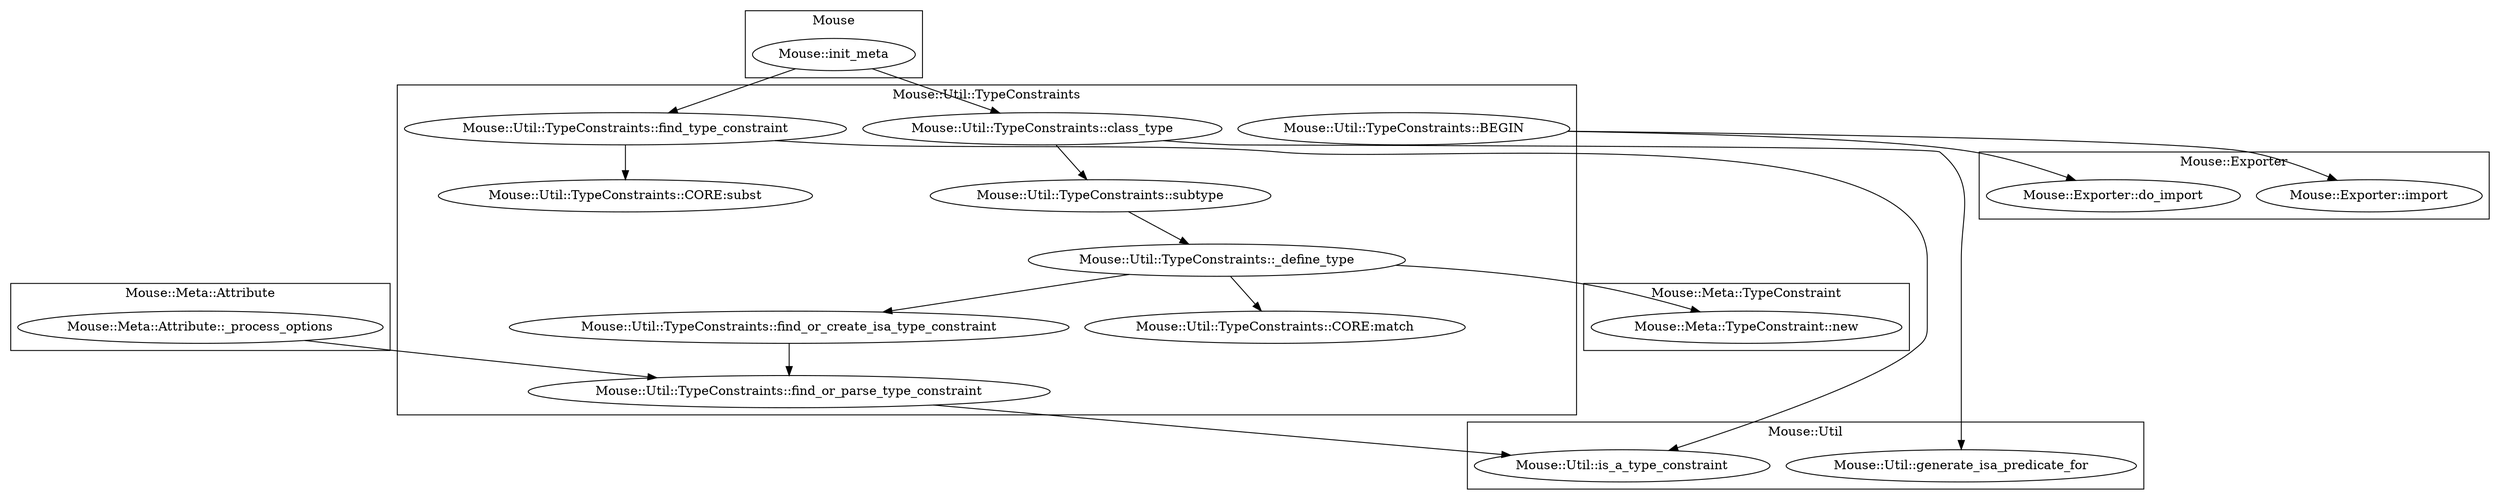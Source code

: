 digraph {
graph [overlap=false]
subgraph cluster_Mouse_Meta_Attribute {
	label="Mouse::Meta::Attribute";
	"Mouse::Meta::Attribute::_process_options";
}
subgraph cluster_Mouse_Util_TypeConstraints {
	label="Mouse::Util::TypeConstraints";
	"Mouse::Util::TypeConstraints::class_type";
	"Mouse::Util::TypeConstraints::find_type_constraint";
	"Mouse::Util::TypeConstraints::find_or_create_isa_type_constraint";
	"Mouse::Util::TypeConstraints::find_or_parse_type_constraint";
	"Mouse::Util::TypeConstraints::BEGIN";
	"Mouse::Util::TypeConstraints::subtype";
	"Mouse::Util::TypeConstraints::CORE:subst";
	"Mouse::Util::TypeConstraints::CORE:match";
	"Mouse::Util::TypeConstraints::_define_type";
}
subgraph cluster_Mouse_Exporter {
	label="Mouse::Exporter";
	"Mouse::Exporter::import";
	"Mouse::Exporter::do_import";
}
subgraph cluster_Mouse_Meta_TypeConstraint {
	label="Mouse::Meta::TypeConstraint";
	"Mouse::Meta::TypeConstraint::new";
}
subgraph cluster_Mouse {
	label="Mouse";
	"Mouse::init_meta";
}
subgraph cluster_Mouse_Util {
	label="Mouse::Util";
	"Mouse::Util::is_a_type_constraint";
	"Mouse::Util::generate_isa_predicate_for";
}
"Mouse::Util::TypeConstraints::_define_type" -> "Mouse::Util::TypeConstraints::find_or_create_isa_type_constraint";
"Mouse::Util::TypeConstraints::_define_type" -> "Mouse::Util::TypeConstraints::CORE:match";
"Mouse::Util::TypeConstraints::BEGIN" -> "Mouse::Exporter::do_import";
"Mouse::Util::TypeConstraints::find_type_constraint" -> "Mouse::Util::is_a_type_constraint";
"Mouse::Util::TypeConstraints::find_or_parse_type_constraint" -> "Mouse::Util::is_a_type_constraint";
"Mouse::Util::TypeConstraints::_define_type" -> "Mouse::Meta::TypeConstraint::new";
"Mouse::Util::TypeConstraints::class_type" -> "Mouse::Util::TypeConstraints::subtype";
"Mouse::init_meta" -> "Mouse::Util::TypeConstraints::class_type";
"Mouse::init_meta" -> "Mouse::Util::TypeConstraints::find_type_constraint";
"Mouse::Meta::Attribute::_process_options" -> "Mouse::Util::TypeConstraints::find_or_parse_type_constraint";
"Mouse::Util::TypeConstraints::find_or_create_isa_type_constraint" -> "Mouse::Util::TypeConstraints::find_or_parse_type_constraint";
"Mouse::Util::TypeConstraints::find_type_constraint" -> "Mouse::Util::TypeConstraints::CORE:subst";
"Mouse::Util::TypeConstraints::subtype" -> "Mouse::Util::TypeConstraints::_define_type";
"Mouse::Util::TypeConstraints::BEGIN" -> "Mouse::Exporter::import";
"Mouse::Util::TypeConstraints::class_type" -> "Mouse::Util::generate_isa_predicate_for";
}
